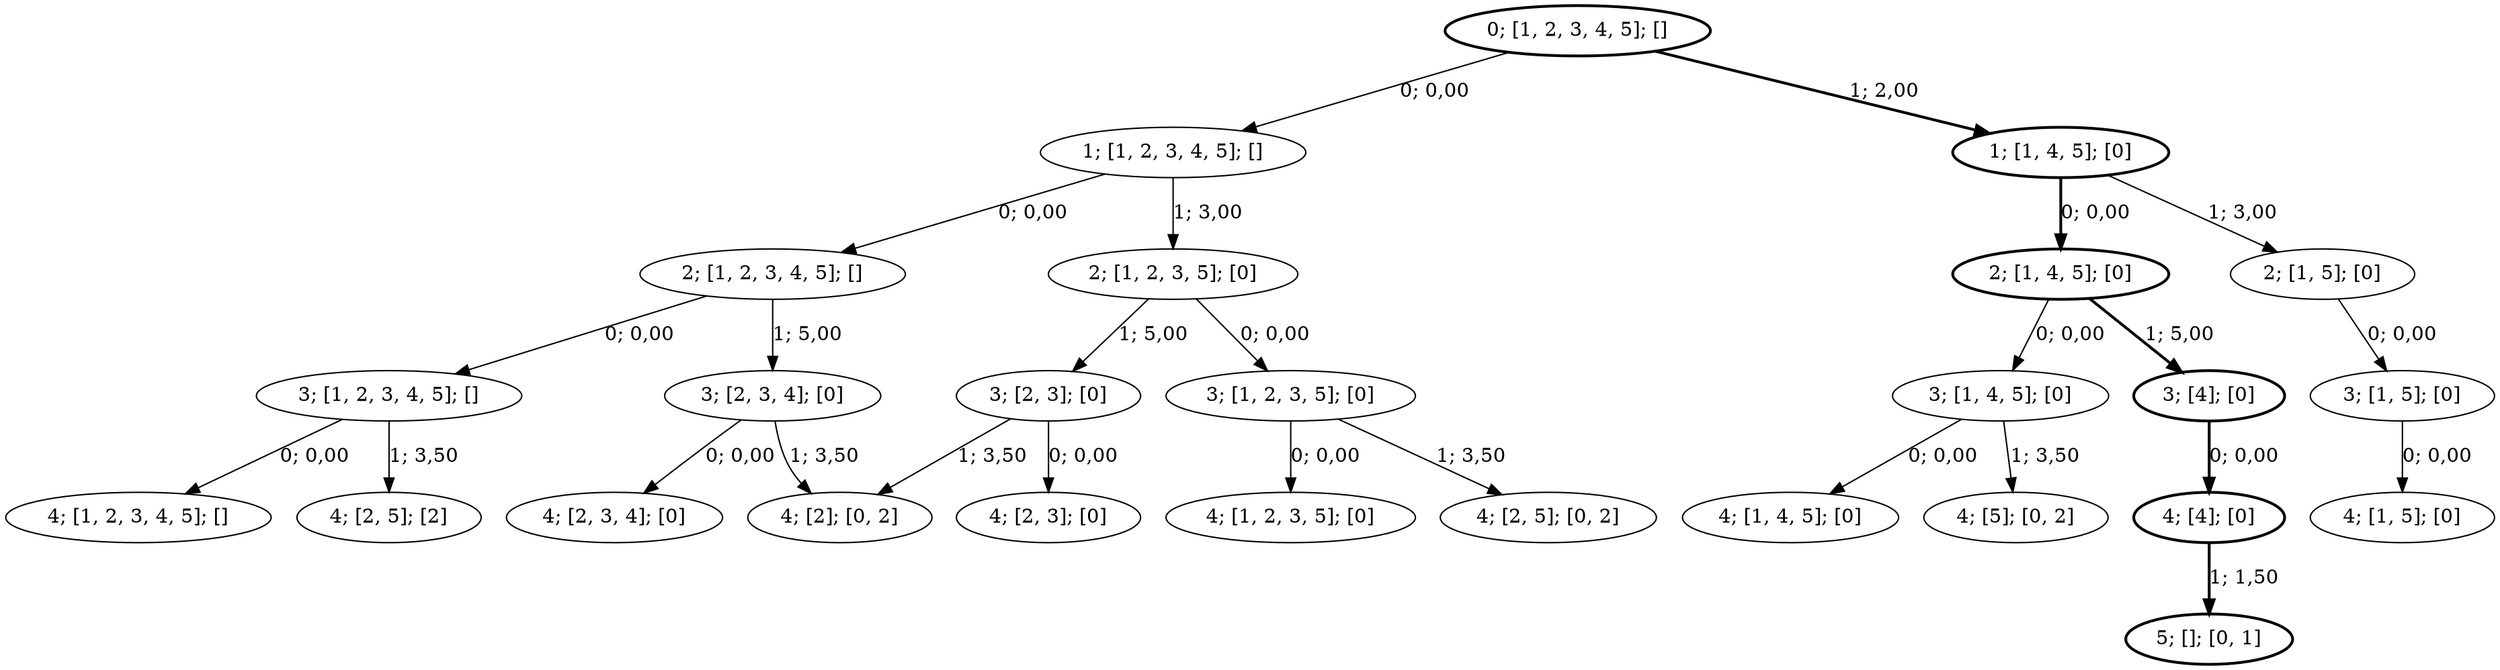 strict digraph G {
  1 [ style="solid" label="3; [1, 2, 3, 4, 5]; []" ];
  2 [ style="solid" label="4; [1, 2, 3, 4, 5]; []" ];
  3 [ style="solid" label="4; [2, 5]; [2]" ];
  4 [ style="solid" label="2; [1, 2, 3, 4, 5]; []" ];
  5 [ style="solid" label="3; [2, 3, 4]; [0]" ];
  6 [ style="solid" label="4; [2, 3, 4]; [0]" ];
  7 [ style="solid" label="4; [2]; [0, 2]" ];
  8 [ style="solid" label="1; [1, 2, 3, 4, 5]; []" ];
  9 [ style="solid" label="3; [1, 2, 3, 5]; [0]" ];
  10 [ style="solid" label="4; [1, 2, 3, 5]; [0]" ];
  11 [ style="solid" label="4; [2, 5]; [0, 2]" ];
  12 [ style="solid" label="2; [1, 2, 3, 5]; [0]" ];
  13 [ style="solid" label="3; [2, 3]; [0]" ];
  14 [ style="solid" label="4; [2, 3]; [0]" ];
  15 [ style="bold" label="0; [1, 2, 3, 4, 5]; []" ];
  16 [ style="solid" label="3; [1, 4, 5]; [0]" ];
  17 [ style="solid" label="4; [1, 4, 5]; [0]" ];
  18 [ style="solid" label="4; [5]; [0, 2]" ];
  19 [ style="bold" label="2; [1, 4, 5]; [0]" ];
  20 [ style="bold" label="4; [4]; [0]" ];
  21 [ style="bold" label="5; []; [0, 1]" ];
  22 [ style="bold" label="3; [4]; [0]" ];
  23 [ style="bold" label="1; [1, 4, 5]; [0]" ];
  24 [ style="solid" label="3; [1, 5]; [0]" ];
  25 [ style="solid" label="4; [1, 5]; [0]" ];
  26 [ style="solid" label="2; [1, 5]; [0]" ];
  1 -> 2 [ style="solid" label="0; 0,00" ];
  1 -> 3 [ style="solid" label="1; 3,50" ];
  4 -> 1 [ style="solid" label="0; 0,00" ];
  5 -> 6 [ style="solid" label="0; 0,00" ];
  5 -> 7 [ style="solid" label="1; 3,50" ];
  4 -> 5 [ style="solid" label="1; 5,00" ];
  8 -> 4 [ style="solid" label="0; 0,00" ];
  9 -> 10 [ style="solid" label="0; 0,00" ];
  9 -> 11 [ style="solid" label="1; 3,50" ];
  12 -> 9 [ style="solid" label="0; 0,00" ];
  13 -> 14 [ style="solid" label="0; 0,00" ];
  13 -> 7 [ style="solid" label="1; 3,50" ];
  12 -> 13 [ style="solid" label="1; 5,00" ];
  8 -> 12 [ style="solid" label="1; 3,00" ];
  15 -> 8 [ style="solid" label="0; 0,00" ];
  16 -> 17 [ style="solid" label="0; 0,00" ];
  16 -> 18 [ style="solid" label="1; 3,50" ];
  19 -> 16 [ style="solid" label="0; 0,00" ];
  20 -> 21 [ style="bold" label="1; 1,50" ];
  22 -> 20 [ style="bold" label="0; 0,00" ];
  19 -> 22 [ style="bold" label="1; 5,00" ];
  23 -> 19 [ style="bold" label="0; 0,00" ];
  24 -> 25 [ style="solid" label="0; 0,00" ];
  26 -> 24 [ style="solid" label="0; 0,00" ];
  23 -> 26 [ style="solid" label="1; 3,00" ];
  15 -> 23 [ style="bold" label="1; 2,00" ];
}
